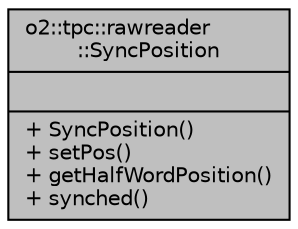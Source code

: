 digraph "o2::tpc::rawreader::SyncPosition"
{
 // INTERACTIVE_SVG=YES
  bgcolor="transparent";
  edge [fontname="Helvetica",fontsize="10",labelfontname="Helvetica",labelfontsize="10"];
  node [fontname="Helvetica",fontsize="10",shape=record];
  Node1 [label="{o2::tpc::rawreader\l::SyncPosition\n||+ SyncPosition()\l+ setPos()\l+ getHalfWordPosition()\l+ synched()\l}",height=0.2,width=0.4,color="black", fillcolor="grey75", style="filled", fontcolor="black"];
}
